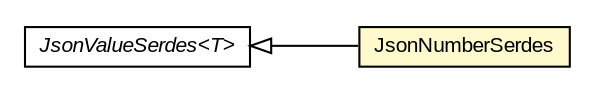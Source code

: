 #!/usr/local/bin/dot
#
# Class diagram 
# Generated by UMLGraph version R5_6-24-gf6e263 (http://www.umlgraph.org/)
#

digraph G {
	edge [fontname="arial",fontsize=10,labelfontname="arial",labelfontsize=10];
	node [fontname="arial",fontsize=10,shape=plaintext];
	nodesep=0.25;
	ranksep=0.5;
	rankdir=LR;
	// org.turbogwt.core.http.serialization.JsonValueSerdes<T>
	c2476 [label=<<table title="org.turbogwt.core.http.serialization.JsonValueSerdes" border="0" cellborder="1" cellspacing="0" cellpadding="2" port="p" href="./JsonValueSerdes.html">
		<tr><td><table border="0" cellspacing="0" cellpadding="1">
<tr><td align="center" balign="center"><font face="arial italic"> JsonValueSerdes&lt;T&gt; </font></td></tr>
		</table></td></tr>
		</table>>, URL="./JsonValueSerdes.html", fontname="arial", fontcolor="black", fontsize=10.0];
	// org.turbogwt.core.http.serialization.JsonNumberSerdes
	c2482 [label=<<table title="org.turbogwt.core.http.serialization.JsonNumberSerdes" border="0" cellborder="1" cellspacing="0" cellpadding="2" port="p" bgcolor="lemonChiffon" href="./JsonNumberSerdes.html">
		<tr><td><table border="0" cellspacing="0" cellpadding="1">
<tr><td align="center" balign="center"> JsonNumberSerdes </td></tr>
		</table></td></tr>
		</table>>, URL="./JsonNumberSerdes.html", fontname="arial", fontcolor="black", fontsize=10.0];
	//org.turbogwt.core.http.serialization.JsonNumberSerdes extends org.turbogwt.core.http.serialization.JsonValueSerdes<java.lang.Number>
	c2476:p -> c2482:p [dir=back,arrowtail=empty];
}

